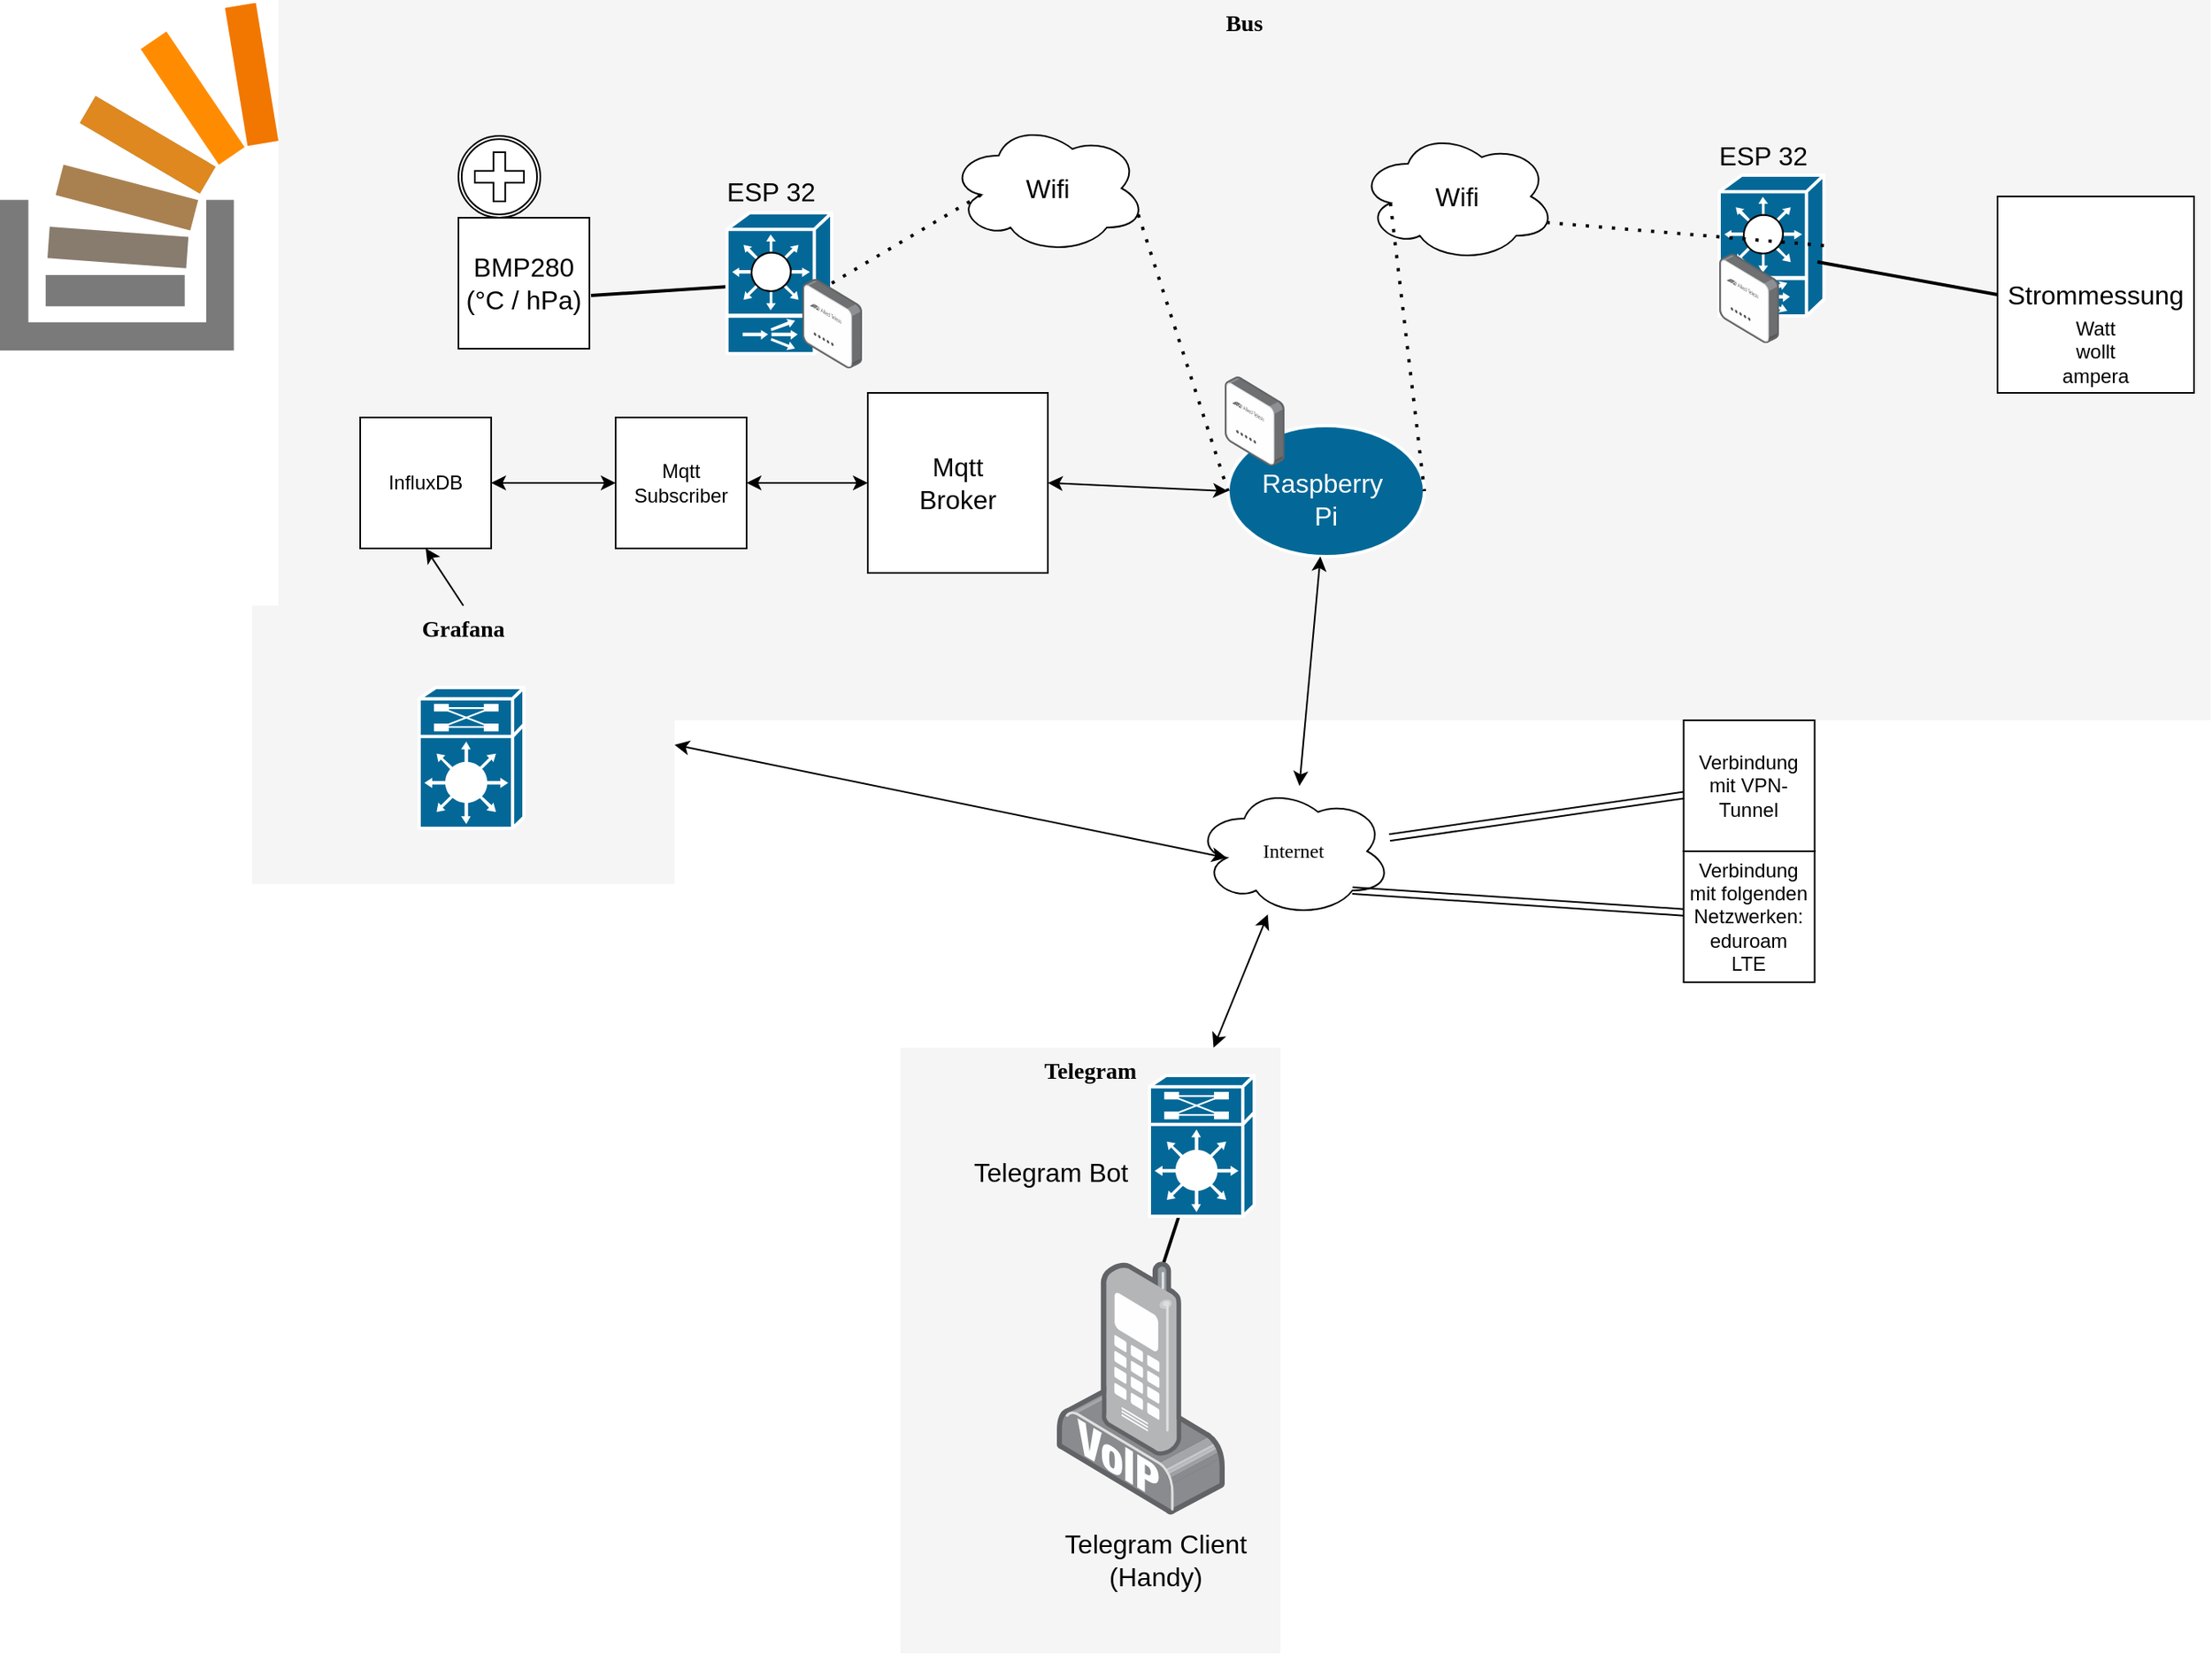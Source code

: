 <mxfile version="13.10.1" type="github">
  <diagram id="bB6NIZYcNNqOtCEdejzV" name="Page-1">
    <mxGraphModel dx="1639" dy="762" grid="1" gridSize="10" guides="1" tooltips="1" connect="1" arrows="1" fold="1" page="1" pageScale="1" pageWidth="1100" pageHeight="850" background="#ffffff" math="0" shadow="0">
      <root>
        <mxCell id="0" />
        <mxCell id="1" parent="0" />
        <mxCell id="1c7a67bf8fd3230f-83" value="Bus" style="whiteSpace=wrap;html=1;rounded=0;shadow=0;comic=0;strokeWidth=1;fontFamily=Verdana;fontSize=14;fillColor=#f5f5f5;strokeColor=none;verticalAlign=top;fontStyle=1" parent="1" vertex="1">
          <mxGeometry x="400" y="320" width="1180" height="440" as="geometry" />
        </mxCell>
        <mxCell id="1c7a67bf8fd3230f-81" value="Grafana" style="whiteSpace=wrap;html=1;rounded=0;shadow=0;comic=0;strokeWidth=1;fontFamily=Verdana;fontSize=14;fillColor=#f5f5f5;strokeColor=none;fontStyle=1;verticalAlign=top;" parent="1" vertex="1">
          <mxGeometry x="384" y="690" width="258" height="170" as="geometry" />
        </mxCell>
        <mxCell id="1c7a67bf8fd3230f-80" value="Telegram" style="whiteSpace=wrap;html=1;rounded=0;shadow=0;comic=0;strokeWidth=1;fontFamily=Verdana;fontSize=14;fillColor=#f5f5f5;strokeColor=none;fontStyle=1;verticalAlign=top;" parent="1" vertex="1">
          <mxGeometry x="780" y="960" width="232" height="370" as="geometry" />
        </mxCell>
        <mxCell id="1c7a67bf8fd3230f-64" style="edgeStyle=none;html=1;labelBackgroundColor=none;startFill=0;endArrow=none;endFill=0;strokeWidth=2;fontFamily=Verdana;fontSize=12;" parent="1" source="1c7a67bf8fd3230f-6" edge="1">
          <mxGeometry relative="1" as="geometry">
            <mxPoint x="591" y="500.557" as="targetPoint" />
          </mxGeometry>
        </mxCell>
        <mxCell id="1c7a67bf8fd3230f-6" value="" style="shape=mxgraph.cisco.switches.content_switch;html=1;dashed=0;fillColor=#036897;strokeColor=#ffffff;strokeWidth=2;verticalLabelPosition=bottom;verticalAlign=top;rounded=0;shadow=0;comic=0;fontFamily=Verdana;fontSize=12;" parent="1" vertex="1">
          <mxGeometry x="674" y="450" width="64" height="86" as="geometry" />
        </mxCell>
        <mxCell id="1c7a67bf8fd3230f-66" style="edgeStyle=none;html=1;labelBackgroundColor=none;startFill=0;endArrow=none;endFill=0;strokeWidth=2;fontFamily=Verdana;fontSize=12;" parent="1" source="1c7a67bf8fd3230f-16" edge="1">
          <mxGeometry relative="1" as="geometry">
            <mxPoint x="932.028" y="1118" as="targetPoint" />
          </mxGeometry>
        </mxCell>
        <mxCell id="1c7a67bf8fd3230f-16" value="" style="shape=mxgraph.cisco.misc.route_switch_processor;html=1;dashed=0;fillColor=#036897;strokeColor=#ffffff;strokeWidth=2;verticalLabelPosition=bottom;verticalAlign=top;rounded=0;shadow=0;comic=0;fontFamily=Verdana;fontSize=12;" parent="1" vertex="1">
          <mxGeometry x="932" y="977" width="64" height="86" as="geometry" />
        </mxCell>
        <mxCell id="1c7a67bf8fd3230f-17" value="" style="shape=mxgraph.cisco.misc.route_switch_processor;html=1;dashed=0;fillColor=#036897;strokeColor=#ffffff;strokeWidth=2;verticalLabelPosition=bottom;verticalAlign=top;rounded=0;shadow=0;comic=0;fontFamily=Verdana;fontSize=12;" parent="1" vertex="1">
          <mxGeometry x="486" y="740" width="64" height="86" as="geometry" />
        </mxCell>
        <mxCell id="8O-4UDquNe1LH9vyQnWJ-2" value="Telegram Client&lt;br&gt;(Handy)" style="text;html=1;strokeColor=none;fillColor=none;align=center;verticalAlign=middle;whiteSpace=wrap;rounded=0;fontSize=16;" parent="1" vertex="1">
          <mxGeometry x="875.5" y="1245.8" width="120" height="54" as="geometry" />
        </mxCell>
        <mxCell id="8O-4UDquNe1LH9vyQnWJ-3" value="Telegram Bot" style="text;html=1;strokeColor=none;fillColor=none;align=center;verticalAlign=middle;whiteSpace=wrap;rounded=0;fontSize=16;" parent="1" vertex="1">
          <mxGeometry x="812" y="1009" width="120" height="54" as="geometry" />
        </mxCell>
        <mxCell id="8O-4UDquNe1LH9vyQnWJ-9" value="" style="ellipse;whiteSpace=wrap;html=1;rounded=0;shadow=0;dashed=0;fontFamily=Verdana;verticalAlign=top;strokeColor=#ffffff;strokeWidth=2;fillColor=#036897;comic=0;" parent="1" vertex="1">
          <mxGeometry x="980" y="580" width="120" height="80" as="geometry" />
        </mxCell>
        <mxCell id="8O-4UDquNe1LH9vyQnWJ-11" value="Raspberry&amp;nbsp;&lt;br&gt;Pi" style="text;html=1;strokeColor=none;fillColor=none;align=center;verticalAlign=middle;whiteSpace=wrap;rounded=0;fontSize=16;fontColor=#FFFFFF;" parent="1" vertex="1">
          <mxGeometry x="1020" y="615" width="40" height="20" as="geometry" />
        </mxCell>
        <mxCell id="8O-4UDquNe1LH9vyQnWJ-12" value="ESP 32" style="text;html=1;strokeColor=none;fillColor=none;align=center;verticalAlign=middle;whiteSpace=wrap;rounded=0;fontSize=16;" parent="1" vertex="1">
          <mxGeometry x="664" y="427" width="74" height="20" as="geometry" />
        </mxCell>
        <mxCell id="8O-4UDquNe1LH9vyQnWJ-17" value="BMP280&lt;br&gt;(°C / hPa)" style="whiteSpace=wrap;html=1;aspect=fixed;fontSize=16;fontColor=#000000;" parent="1" vertex="1">
          <mxGeometry x="510" y="453" width="80" height="80" as="geometry" />
        </mxCell>
        <mxCell id="8O-4UDquNe1LH9vyQnWJ-19" value="Wifi" style="ellipse;shape=cloud;whiteSpace=wrap;html=1;fontSize=16;fontColor=#000000;" parent="1" vertex="1">
          <mxGeometry x="810" y="395" width="120" height="80" as="geometry" />
        </mxCell>
        <mxCell id="8O-4UDquNe1LH9vyQnWJ-22" value="" style="endArrow=none;dashed=1;html=1;dashPattern=1 3;strokeWidth=2;fontSize=16;fontColor=#000000;exitX=1;exitY=0.5;exitDx=0;exitDy=0;exitPerimeter=0;entryX=0.16;entryY=0.55;entryDx=0;entryDy=0;entryPerimeter=0;" parent="1" source="1c7a67bf8fd3230f-6" target="8O-4UDquNe1LH9vyQnWJ-19" edge="1">
          <mxGeometry width="50" height="50" relative="1" as="geometry">
            <mxPoint x="1190" y="620" as="sourcePoint" />
            <mxPoint x="1240" y="570" as="targetPoint" />
          </mxGeometry>
        </mxCell>
        <mxCell id="8O-4UDquNe1LH9vyQnWJ-23" value="" style="endArrow=none;dashed=1;html=1;dashPattern=1 3;strokeWidth=2;fontSize=16;fontColor=#000000;exitX=0.96;exitY=0.7;exitDx=0;exitDy=0;exitPerimeter=0;entryX=0;entryY=0.5;entryDx=0;entryDy=0;" parent="1" source="8O-4UDquNe1LH9vyQnWJ-19" target="8O-4UDquNe1LH9vyQnWJ-9" edge="1">
          <mxGeometry width="50" height="50" relative="1" as="geometry">
            <mxPoint x="1190" y="620" as="sourcePoint" />
            <mxPoint x="1240" y="570" as="targetPoint" />
          </mxGeometry>
        </mxCell>
        <mxCell id="8O-4UDquNe1LH9vyQnWJ-31" value="" style="endArrow=classic;startArrow=classic;html=1;fontSize=16;fontColor=#000000;exitX=0;exitY=0.5;exitDx=0;exitDy=0;entryX=1;entryY=0.5;entryDx=0;entryDy=0;" parent="1" source="8O-4UDquNe1LH9vyQnWJ-32" target="PBQgG6vs_vNaJ8AgEKtN-3" edge="1">
          <mxGeometry width="50" height="50" relative="1" as="geometry">
            <mxPoint x="1190" y="620" as="sourcePoint" />
            <mxPoint x="1240" y="570" as="targetPoint" />
          </mxGeometry>
        </mxCell>
        <mxCell id="8O-4UDquNe1LH9vyQnWJ-32" value="Mqtt&lt;br&gt;Broker" style="whiteSpace=wrap;html=1;aspect=fixed;fontSize=16;fontColor=#000000;" parent="1" vertex="1">
          <mxGeometry x="760" y="560" width="110" height="110" as="geometry" />
        </mxCell>
        <mxCell id="8O-4UDquNe1LH9vyQnWJ-33" value="" style="endArrow=classic;startArrow=classic;html=1;fontSize=16;fontColor=#000000;exitX=0;exitY=0.5;exitDx=0;exitDy=0;entryX=1;entryY=0.5;entryDx=0;entryDy=0;" parent="1" source="8O-4UDquNe1LH9vyQnWJ-9" target="8O-4UDquNe1LH9vyQnWJ-32" edge="1">
          <mxGeometry width="50" height="50" relative="1" as="geometry">
            <mxPoint x="1110" y="630" as="sourcePoint" />
            <mxPoint x="1318.5" y="667.067" as="targetPoint" />
          </mxGeometry>
        </mxCell>
        <mxCell id="PBQgG6vs_vNaJ8AgEKtN-1" value="InfluxDB" style="whiteSpace=wrap;html=1;aspect=fixed;" parent="1" vertex="1">
          <mxGeometry x="450" y="575" width="80" height="80" as="geometry" />
        </mxCell>
        <mxCell id="PBQgG6vs_vNaJ8AgEKtN-3" value="Mqtt Subscriber" style="whiteSpace=wrap;html=1;aspect=fixed;" parent="1" vertex="1">
          <mxGeometry x="606" y="575" width="80" height="80" as="geometry" />
        </mxCell>
        <mxCell id="PBQgG6vs_vNaJ8AgEKtN-5" value="" style="endArrow=classic;startArrow=classic;html=1;exitX=1;exitY=0.5;exitDx=0;exitDy=0;entryX=0;entryY=0.5;entryDx=0;entryDy=0;" parent="1" source="PBQgG6vs_vNaJ8AgEKtN-1" target="PBQgG6vs_vNaJ8AgEKtN-3" edge="1">
          <mxGeometry width="50" height="50" relative="1" as="geometry">
            <mxPoint x="840" y="880" as="sourcePoint" />
            <mxPoint x="890" y="830" as="targetPoint" />
          </mxGeometry>
        </mxCell>
        <mxCell id="PBQgG6vs_vNaJ8AgEKtN-6" value="" style="endArrow=classic;html=1;exitX=0.5;exitY=0;exitDx=0;exitDy=0;entryX=0.5;entryY=1;entryDx=0;entryDy=0;" parent="1" source="1c7a67bf8fd3230f-81" target="PBQgG6vs_vNaJ8AgEKtN-1" edge="1">
          <mxGeometry width="50" height="50" relative="1" as="geometry">
            <mxPoint x="840" y="880" as="sourcePoint" />
            <mxPoint x="350" y="730" as="targetPoint" />
          </mxGeometry>
        </mxCell>
        <mxCell id="PBQgG6vs_vNaJ8AgEKtN-21" value="" style="shape=mxgraph.bpmn.shape;html=1;verticalLabelPosition=bottom;labelBackgroundColor=#ffffff;verticalAlign=top;align=center;perimeter=ellipsePerimeter;outlineConnect=0;outline=boundInt;symbol=parallelMultiple;" parent="1" vertex="1">
          <mxGeometry x="510" y="403" width="50" height="50" as="geometry" />
        </mxCell>
        <mxCell id="a5hrNvRQqh1UAUawmXAg-1" value="Internet" style="ellipse;shape=cloud;whiteSpace=wrap;html=1;rounded=0;shadow=0;comic=0;strokeWidth=1;fontFamily=Verdana;fontSize=12;" parent="1" vertex="1">
          <mxGeometry x="960" y="800" width="120" height="80" as="geometry" />
        </mxCell>
        <mxCell id="a5hrNvRQqh1UAUawmXAg-2" value="Verbindung mit VPN-Tunnel" style="whiteSpace=wrap;html=1;aspect=fixed;" parent="1" vertex="1">
          <mxGeometry x="1258.3" y="760" width="80" height="80" as="geometry" />
        </mxCell>
        <mxCell id="a5hrNvRQqh1UAUawmXAg-3" value="&lt;div&gt;Verbindung mit folgenden Netzwerken: eduroam&lt;/div&gt;&lt;div&gt;LTE&lt;br&gt;&lt;/div&gt;" style="whiteSpace=wrap;html=1;aspect=fixed;" parent="1" vertex="1">
          <mxGeometry x="1258.3" y="840" width="80" height="80" as="geometry" />
        </mxCell>
        <mxCell id="PBQgG6vs_vNaJ8AgEKtN-22" value="" style="points=[];aspect=fixed;html=1;align=center;shadow=0;dashed=0;image;image=img/lib/allied_telesis/computer_and_terminals/VOIP_IP_phone.svg;" parent="1" vertex="1">
          <mxGeometry x="875.5" y="1090" width="102.5" height="155.8" as="geometry" />
        </mxCell>
        <mxCell id="PBQgG6vs_vNaJ8AgEKtN-24" value="" style="points=[];aspect=fixed;html=1;align=center;shadow=0;dashed=0;image;image=img/lib/allied_telesis/wireless/Access_Point_Indoor.svg;" parent="1" vertex="1">
          <mxGeometry x="978" y="550" width="36.6" height="54.6" as="geometry" />
        </mxCell>
        <mxCell id="a5hrNvRQqh1UAUawmXAg-5" value="" style="endArrow=classic;startArrow=classic;html=1;" parent="1" source="8O-4UDquNe1LH9vyQnWJ-9" target="a5hrNvRQqh1UAUawmXAg-1" edge="1">
          <mxGeometry width="50" height="50" relative="1" as="geometry">
            <mxPoint x="1060" y="920" as="sourcePoint" />
            <mxPoint x="1110" y="870" as="targetPoint" />
          </mxGeometry>
        </mxCell>
        <mxCell id="PBQgG6vs_vNaJ8AgEKtN-25" value="" style="points=[];aspect=fixed;html=1;align=center;shadow=0;dashed=0;image;image=img/lib/allied_telesis/wireless/Access_Point_Indoor.svg;" parent="1" vertex="1">
          <mxGeometry x="720" y="490.4" width="36.6" height="54.6" as="geometry" />
        </mxCell>
        <mxCell id="a5hrNvRQqh1UAUawmXAg-7" value="" style="endArrow=classic;startArrow=classic;html=1;" parent="1" source="1c7a67bf8fd3230f-80" target="a5hrNvRQqh1UAUawmXAg-1" edge="1">
          <mxGeometry width="50" height="50" relative="1" as="geometry">
            <mxPoint x="1060" y="920" as="sourcePoint" />
            <mxPoint x="1110" y="870" as="targetPoint" />
          </mxGeometry>
        </mxCell>
        <mxCell id="a5hrNvRQqh1UAUawmXAg-9" value="" style="shape=link;html=1;" parent="1" source="a5hrNvRQqh1UAUawmXAg-1" target="a5hrNvRQqh1UAUawmXAg-2" edge="1">
          <mxGeometry width="100" relative="1" as="geometry">
            <mxPoint x="1030" y="890" as="sourcePoint" />
            <mxPoint x="1130" y="890" as="targetPoint" />
          </mxGeometry>
        </mxCell>
        <mxCell id="a5hrNvRQqh1UAUawmXAg-12" value="" style="shape=link;html=1;exitX=0.8;exitY=0.8;exitDx=0;exitDy=0;exitPerimeter=0;" parent="1" source="a5hrNvRQqh1UAUawmXAg-1" target="a5hrNvRQqh1UAUawmXAg-3" edge="1">
          <mxGeometry width="100" relative="1" as="geometry">
            <mxPoint x="1361.764" y="843.545" as="sourcePoint" />
            <mxPoint x="1420" y="847.468" as="targetPoint" />
          </mxGeometry>
        </mxCell>
        <mxCell id="PBQgG6vs_vNaJ8AgEKtN-30" value="" style="endArrow=classic;startArrow=classic;html=1;exitX=1;exitY=0.5;exitDx=0;exitDy=0;entryX=0.16;entryY=0.55;entryDx=0;entryDy=0;entryPerimeter=0;" parent="1" source="1c7a67bf8fd3230f-81" target="a5hrNvRQqh1UAUawmXAg-1" edge="1">
          <mxGeometry width="50" height="50" relative="1" as="geometry">
            <mxPoint x="970" y="790" as="sourcePoint" />
            <mxPoint x="1020" y="740" as="targetPoint" />
          </mxGeometry>
        </mxCell>
        <mxCell id="PBQgG6vs_vNaJ8AgEKtN-31" value="" style="shape=mxgraph.cisco.switches.content_switch;html=1;dashed=0;fillColor=#036897;strokeColor=#ffffff;strokeWidth=2;verticalLabelPosition=bottom;verticalAlign=top;rounded=0;shadow=0;comic=0;fontFamily=Verdana;fontSize=12;" parent="1" vertex="1">
          <mxGeometry x="1280" y="427" width="64" height="86" as="geometry" />
        </mxCell>
        <mxCell id="PBQgG6vs_vNaJ8AgEKtN-32" value="Wifi" style="ellipse;shape=cloud;whiteSpace=wrap;html=1;fontSize=16;fontColor=#000000;" parent="1" vertex="1">
          <mxGeometry x="1060" y="400" width="120" height="80" as="geometry" />
        </mxCell>
        <mxCell id="PBQgG6vs_vNaJ8AgEKtN-33" value="" style="endArrow=none;dashed=1;html=1;dashPattern=1 3;strokeWidth=2;fontSize=16;fontColor=#000000;exitX=1;exitY=0.5;exitDx=0;exitDy=0;exitPerimeter=0;entryX=0.96;entryY=0.7;entryDx=0;entryDy=0;entryPerimeter=0;" parent="1" source="PBQgG6vs_vNaJ8AgEKtN-31" target="PBQgG6vs_vNaJ8AgEKtN-32" edge="1">
          <mxGeometry width="50" height="50" relative="1" as="geometry">
            <mxPoint x="1736" y="650" as="sourcePoint" />
            <mxPoint x="1786" y="600" as="targetPoint" />
          </mxGeometry>
        </mxCell>
        <mxCell id="PBQgG6vs_vNaJ8AgEKtN-34" value="" style="endArrow=none;dashed=1;html=1;dashPattern=1 3;strokeWidth=2;fontSize=16;fontColor=#000000;entryX=1;entryY=0.5;entryDx=0;entryDy=0;exitX=0.16;exitY=0.55;exitDx=0;exitDy=0;exitPerimeter=0;" parent="1" source="PBQgG6vs_vNaJ8AgEKtN-32" target="8O-4UDquNe1LH9vyQnWJ-9" edge="1">
          <mxGeometry width="50" height="50" relative="1" as="geometry">
            <mxPoint x="1060" y="481" as="sourcePoint" />
            <mxPoint x="1526" y="650" as="targetPoint" />
          </mxGeometry>
        </mxCell>
        <mxCell id="PBQgG6vs_vNaJ8AgEKtN-35" value="" style="points=[];aspect=fixed;html=1;align=center;shadow=0;dashed=0;image;image=img/lib/allied_telesis/wireless/Access_Point_Indoor.svg;" parent="1" vertex="1">
          <mxGeometry x="1280" y="475" width="36.6" height="54.6" as="geometry" />
        </mxCell>
        <mxCell id="PBQgG6vs_vNaJ8AgEKtN-36" value="Strommessung&lt;br&gt;" style="whiteSpace=wrap;html=1;aspect=fixed;fontSize=16;fontColor=#000000;" parent="1" vertex="1">
          <mxGeometry x="1450" y="440" width="120" height="120" as="geometry" />
        </mxCell>
        <mxCell id="PBQgG6vs_vNaJ8AgEKtN-37" style="edgeStyle=none;html=1;labelBackgroundColor=none;startFill=0;endArrow=none;endFill=0;strokeWidth=2;fontFamily=Verdana;fontSize=12;entryX=0;entryY=0.5;entryDx=0;entryDy=0;" parent="1" target="PBQgG6vs_vNaJ8AgEKtN-36" edge="1">
          <mxGeometry relative="1" as="geometry">
            <mxPoint x="601" y="510.557" as="targetPoint" />
            <mxPoint x="1340" y="480" as="sourcePoint" />
          </mxGeometry>
        </mxCell>
        <mxCell id="PBQgG6vs_vNaJ8AgEKtN-40" value="" style="aspect=fixed;html=1;points=[];align=center;image;fontSize=12;image=img/lib/mscae/StackOverflow.svg;" parent="1" vertex="1">
          <mxGeometry x="230" y="321.75" width="170" height="212.5" as="geometry" />
        </mxCell>
        <mxCell id="BN8SnjIYv3nQ8zb93u1f-1" value="ESP 32" style="text;html=1;strokeColor=none;fillColor=none;align=center;verticalAlign=middle;whiteSpace=wrap;rounded=0;fontSize=16;" parent="1" vertex="1">
          <mxGeometry x="1270" y="405" width="74" height="20" as="geometry" />
        </mxCell>
        <mxCell id="BN8SnjIYv3nQ8zb93u1f-2" value="Watt wollt ampera&lt;br&gt;" style="text;html=1;strokeColor=none;fillColor=none;align=center;verticalAlign=middle;whiteSpace=wrap;rounded=0;" parent="1" vertex="1">
          <mxGeometry x="1490" y="525" width="40" height="20" as="geometry" />
        </mxCell>
      </root>
    </mxGraphModel>
  </diagram>
</mxfile>
